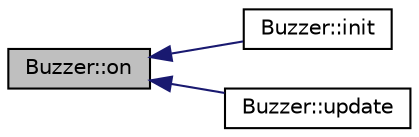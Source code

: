 digraph "Buzzer::on"
{
 // INTERACTIVE_SVG=YES
  edge [fontname="Helvetica",fontsize="10",labelfontname="Helvetica",labelfontsize="10"];
  node [fontname="Helvetica",fontsize="10",shape=record];
  rankdir="LR";
  Node1 [label="Buzzer::on",height=0.2,width=0.4,color="black", fillcolor="grey75", style="filled" fontcolor="black"];
  Node1 -> Node2 [dir="back",color="midnightblue",fontsize="10",style="solid",fontname="Helvetica"];
  Node2 [label="Buzzer::init",height=0.2,width=0.4,color="black", fillcolor="white", style="filled",URL="$classBuzzer.html#a6ee5ad9fb45aacae1554ce6f179c0c91",tooltip="init - initialise the buzzer "];
  Node1 -> Node3 [dir="back",color="midnightblue",fontsize="10",style="solid",fontname="Helvetica"];
  Node3 [label="Buzzer::update",height=0.2,width=0.4,color="black", fillcolor="white", style="filled",URL="$classBuzzer.html#a36dfc211160a93e1f8f939cad7040da8",tooltip="update - updates buzzer according to timed_updated. Should be called at 50Hz "];
}
